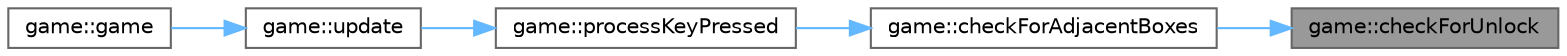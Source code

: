 digraph "game::checkForUnlock"
{
 // LATEX_PDF_SIZE
  bgcolor="transparent";
  edge [fontname=Helvetica,fontsize=10,labelfontname=Helvetica,labelfontsize=10];
  node [fontname=Helvetica,fontsize=10,shape=box,height=0.2,width=0.4];
  rankdir="RL";
  Node1 [label="game::checkForUnlock",height=0.2,width=0.4,color="gray40", fillcolor="grey60", style="filled", fontcolor="black",tooltip=" "];
  Node1 -> Node2 [dir="back",color="steelblue1",style="solid"];
  Node2 [label="game::checkForAdjacentBoxes",height=0.2,width=0.4,color="grey40", fillcolor="white", style="filled",URL="$classgame_a84e73dcbaa59ea7c74d84b89b18eea2d.html#a84e73dcbaa59ea7c74d84b89b18eea2d",tooltip=" "];
  Node2 -> Node3 [dir="back",color="steelblue1",style="solid"];
  Node3 [label="game::processKeyPressed",height=0.2,width=0.4,color="grey40", fillcolor="white", style="filled",URL="$classgame_a9466b379a74f91e07acb2eb72308f896.html#a9466b379a74f91e07acb2eb72308f896",tooltip=" "];
  Node3 -> Node4 [dir="back",color="steelblue1",style="solid"];
  Node4 [label="game::update",height=0.2,width=0.4,color="grey40", fillcolor="white", style="filled",URL="$classgame_a2be7307eb3c9065fc7c728edd68d0a78.html#a2be7307eb3c9065fc7c728edd68d0a78",tooltip=" "];
  Node4 -> Node5 [dir="back",color="steelblue1",style="solid"];
  Node5 [label="game::game",height=0.2,width=0.4,color="grey40", fillcolor="white", style="filled",URL="$classgame_a48142f39e994013d00e7691244f86236.html#a48142f39e994013d00e7691244f86236",tooltip=" "];
}
